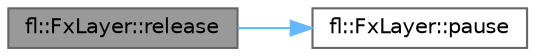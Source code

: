 digraph "fl::FxLayer::release"
{
 // LATEX_PDF_SIZE
  bgcolor="transparent";
  edge [fontname=Helvetica,fontsize=10,labelfontname=Helvetica,labelfontsize=10];
  node [fontname=Helvetica,fontsize=10,shape=box,height=0.2,width=0.4];
  rankdir="LR";
  Node1 [id="Node000001",label="fl::FxLayer::release",height=0.2,width=0.4,color="gray40", fillcolor="grey60", style="filled", fontcolor="black",tooltip=" "];
  Node1 -> Node2 [id="edge1_Node000001_Node000002",color="steelblue1",style="solid",tooltip=" "];
  Node2 [id="Node000002",label="fl::FxLayer::pause",height=0.2,width=0.4,color="grey40", fillcolor="white", style="filled",URL="$d6/d7f/classfl_1_1_fx_layer.html#a243e9a43f8175063dd55e508e049a2d1",tooltip=" "];
}
